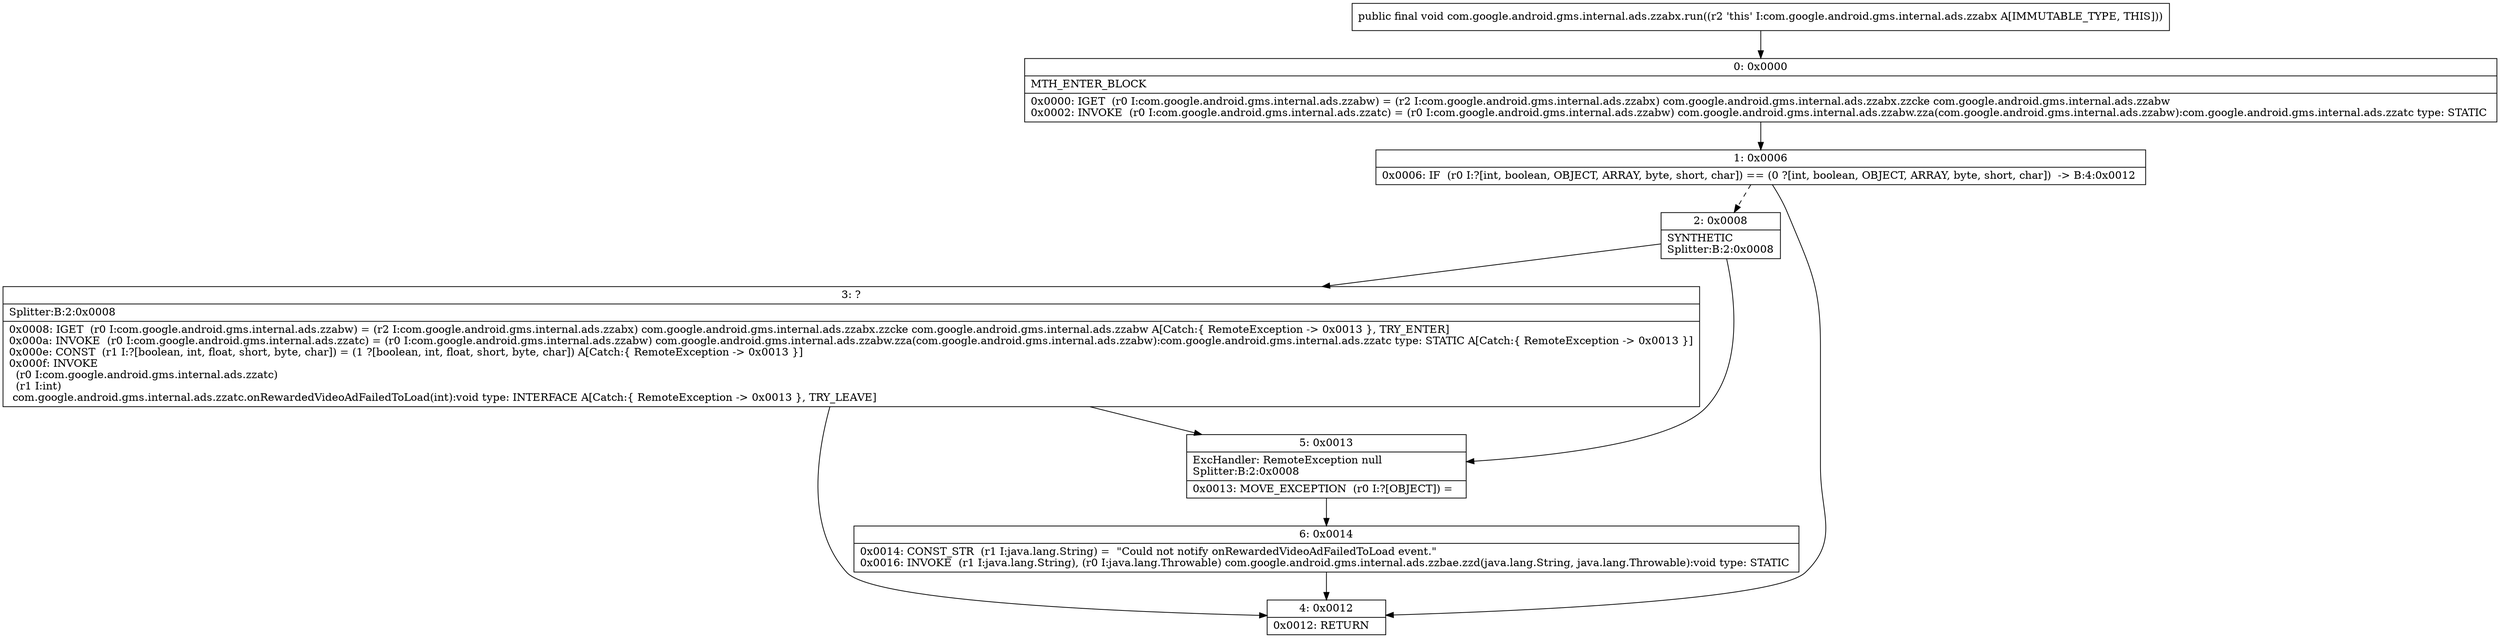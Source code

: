 digraph "CFG forcom.google.android.gms.internal.ads.zzabx.run()V" {
Node_0 [shape=record,label="{0\:\ 0x0000|MTH_ENTER_BLOCK\l|0x0000: IGET  (r0 I:com.google.android.gms.internal.ads.zzabw) = (r2 I:com.google.android.gms.internal.ads.zzabx) com.google.android.gms.internal.ads.zzabx.zzcke com.google.android.gms.internal.ads.zzabw \l0x0002: INVOKE  (r0 I:com.google.android.gms.internal.ads.zzatc) = (r0 I:com.google.android.gms.internal.ads.zzabw) com.google.android.gms.internal.ads.zzabw.zza(com.google.android.gms.internal.ads.zzabw):com.google.android.gms.internal.ads.zzatc type: STATIC \l}"];
Node_1 [shape=record,label="{1\:\ 0x0006|0x0006: IF  (r0 I:?[int, boolean, OBJECT, ARRAY, byte, short, char]) == (0 ?[int, boolean, OBJECT, ARRAY, byte, short, char])  \-\> B:4:0x0012 \l}"];
Node_2 [shape=record,label="{2\:\ 0x0008|SYNTHETIC\lSplitter:B:2:0x0008\l}"];
Node_3 [shape=record,label="{3\:\ ?|Splitter:B:2:0x0008\l|0x0008: IGET  (r0 I:com.google.android.gms.internal.ads.zzabw) = (r2 I:com.google.android.gms.internal.ads.zzabx) com.google.android.gms.internal.ads.zzabx.zzcke com.google.android.gms.internal.ads.zzabw A[Catch:\{ RemoteException \-\> 0x0013 \}, TRY_ENTER]\l0x000a: INVOKE  (r0 I:com.google.android.gms.internal.ads.zzatc) = (r0 I:com.google.android.gms.internal.ads.zzabw) com.google.android.gms.internal.ads.zzabw.zza(com.google.android.gms.internal.ads.zzabw):com.google.android.gms.internal.ads.zzatc type: STATIC A[Catch:\{ RemoteException \-\> 0x0013 \}]\l0x000e: CONST  (r1 I:?[boolean, int, float, short, byte, char]) = (1 ?[boolean, int, float, short, byte, char]) A[Catch:\{ RemoteException \-\> 0x0013 \}]\l0x000f: INVOKE  \l  (r0 I:com.google.android.gms.internal.ads.zzatc)\l  (r1 I:int)\l com.google.android.gms.internal.ads.zzatc.onRewardedVideoAdFailedToLoad(int):void type: INTERFACE A[Catch:\{ RemoteException \-\> 0x0013 \}, TRY_LEAVE]\l}"];
Node_4 [shape=record,label="{4\:\ 0x0012|0x0012: RETURN   \l}"];
Node_5 [shape=record,label="{5\:\ 0x0013|ExcHandler: RemoteException null\lSplitter:B:2:0x0008\l|0x0013: MOVE_EXCEPTION  (r0 I:?[OBJECT]) =  \l}"];
Node_6 [shape=record,label="{6\:\ 0x0014|0x0014: CONST_STR  (r1 I:java.lang.String) =  \"Could not notify onRewardedVideoAdFailedToLoad event.\" \l0x0016: INVOKE  (r1 I:java.lang.String), (r0 I:java.lang.Throwable) com.google.android.gms.internal.ads.zzbae.zzd(java.lang.String, java.lang.Throwable):void type: STATIC \l}"];
MethodNode[shape=record,label="{public final void com.google.android.gms.internal.ads.zzabx.run((r2 'this' I:com.google.android.gms.internal.ads.zzabx A[IMMUTABLE_TYPE, THIS])) }"];
MethodNode -> Node_0;
Node_0 -> Node_1;
Node_1 -> Node_2[style=dashed];
Node_1 -> Node_4;
Node_2 -> Node_3;
Node_2 -> Node_5;
Node_3 -> Node_4;
Node_3 -> Node_5;
Node_5 -> Node_6;
Node_6 -> Node_4;
}

